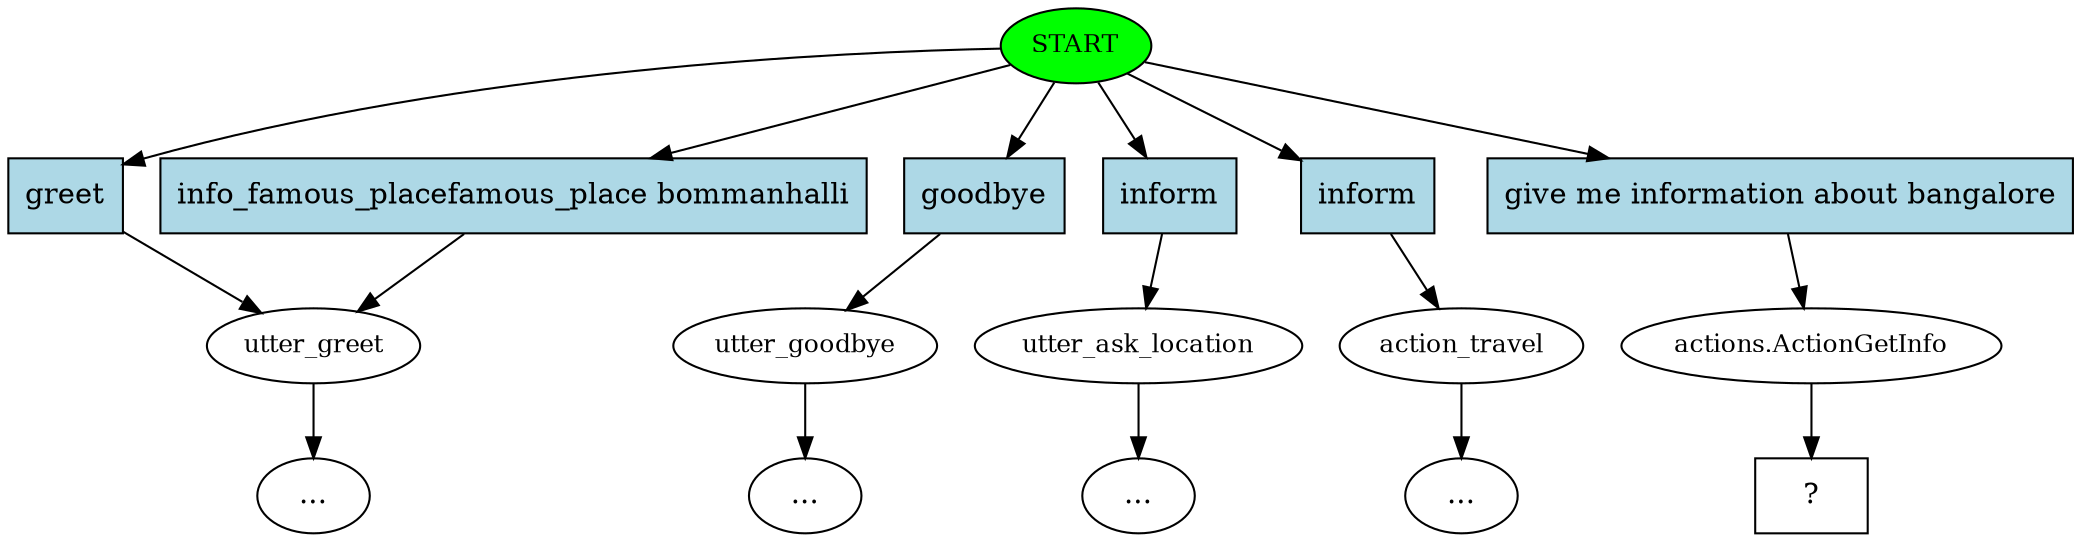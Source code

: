 digraph  {
0 [class="start active", fillcolor=green, fontsize=12, label=START, style=filled];
1 [class="", fontsize=12, label=utter_greet];
4 [class="", fontsize=12, label=utter_goodbye];
"-6" [class=ellipsis, label="..."];
5 [class="", fontsize=12, label=utter_ask_location];
"-7" [class=ellipsis, label="..."];
6 [class="", fontsize=12, label=action_travel];
"-8" [class=ellipsis, label="..."];
"-15" [class=ellipsis, label="..."];
14 [class=active, fontsize=12, label="actions.ActionGetInfo"];
15 [class="intent dashed active", label="  ?  ", shape=rect];
16 [class=intent, fillcolor=lightblue, label=greet, shape=rect, style=filled];
17 [class=intent, fillcolor=lightblue, label="info_famous_placefamous_place bommanhalli", shape=rect, style=filled];
18 [class=intent, fillcolor=lightblue, label=goodbye, shape=rect, style=filled];
19 [class=intent, fillcolor=lightblue, label=inform, shape=rect, style=filled];
20 [class=intent, fillcolor=lightblue, label=inform, shape=rect, style=filled];
21 [class="intent active", fillcolor=lightblue, label="give me information about bangalore", shape=rect, style=filled];
0 -> 16  [class="", key=0];
0 -> 17  [class="", key=0];
0 -> 18  [class="", key=0];
0 -> 19  [class="", key=0];
0 -> 20  [class="", key=0];
0 -> 21  [class=active, key=0];
1 -> "-15"  [class="", key=NONE, label=""];
4 -> "-6"  [class="", key=NONE, label=""];
5 -> "-7"  [class="", key=NONE, label=""];
6 -> "-8"  [class="", key=NONE, label=""];
14 -> 15  [class=active, key=NONE, label=""];
16 -> 1  [class="", key=0];
17 -> 1  [class="", key=0];
18 -> 4  [class="", key=0];
19 -> 5  [class="", key=0];
20 -> 6  [class="", key=0];
21 -> 14  [class=active, key=0];
}
